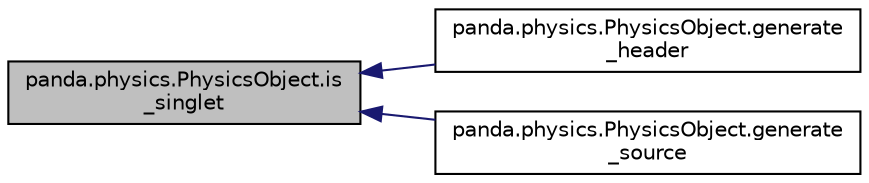 digraph "panda.physics.PhysicsObject.is_singlet"
{
 // INTERACTIVE_SVG=YES
  edge [fontname="Helvetica",fontsize="10",labelfontname="Helvetica",labelfontsize="10"];
  node [fontname="Helvetica",fontsize="10",shape=record];
  rankdir="LR";
  Node1 [label="panda.physics.PhysicsObject.is\l_singlet",height=0.2,width=0.4,color="black", fillcolor="grey75", style="filled" fontcolor="black"];
  Node1 -> Node2 [dir="back",color="midnightblue",fontsize="10",style="solid"];
  Node2 [label="panda.physics.PhysicsObject.generate\l_header",height=0.2,width=0.4,color="black", fillcolor="white", style="filled",URL="$classpanda_1_1physics_1_1PhysicsObject.html#a7cec1371d3f7793c691fd6f1a5b06092"];
  Node1 -> Node3 [dir="back",color="midnightblue",fontsize="10",style="solid"];
  Node3 [label="panda.physics.PhysicsObject.generate\l_source",height=0.2,width=0.4,color="black", fillcolor="white", style="filled",URL="$classpanda_1_1physics_1_1PhysicsObject.html#a20dbff173bfc37fa0038bffe31d310b6"];
}
